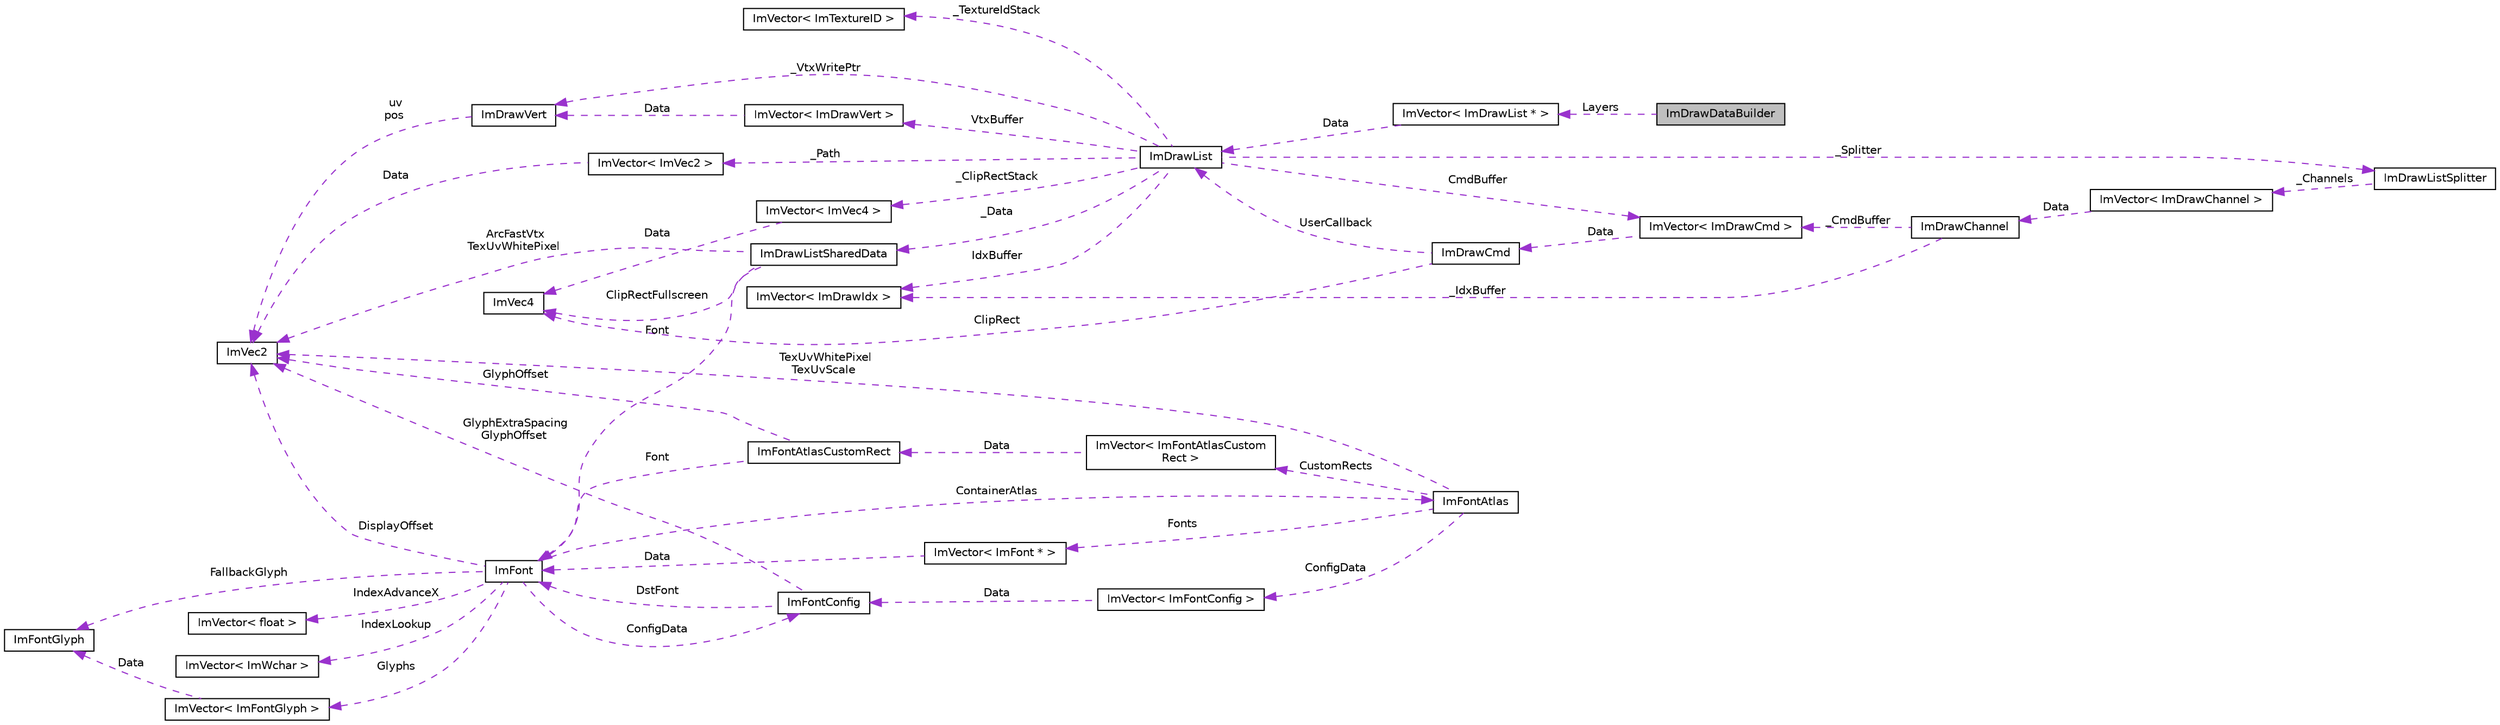 digraph "ImDrawDataBuilder"
{
 // LATEX_PDF_SIZE
  edge [fontname="Helvetica",fontsize="10",labelfontname="Helvetica",labelfontsize="10"];
  node [fontname="Helvetica",fontsize="10",shape=record];
  rankdir="LR";
  Node1 [label="ImDrawDataBuilder",height=0.2,width=0.4,color="black", fillcolor="grey75", style="filled", fontcolor="black",tooltip=" "];
  Node2 -> Node1 [dir="back",color="darkorchid3",fontsize="10",style="dashed",label=" Layers" ,fontname="Helvetica"];
  Node2 [label="ImVector\< ImDrawList * \>",height=0.2,width=0.4,color="black", fillcolor="white", style="filled",URL="$struct_im_vector.html",tooltip=" "];
  Node3 -> Node2 [dir="back",color="darkorchid3",fontsize="10",style="dashed",label=" Data" ,fontname="Helvetica"];
  Node3 [label="ImDrawList",height=0.2,width=0.4,color="black", fillcolor="white", style="filled",URL="$struct_im_draw_list.html",tooltip=" "];
  Node4 -> Node3 [dir="back",color="darkorchid3",fontsize="10",style="dashed",label=" _ClipRectStack" ,fontname="Helvetica"];
  Node4 [label="ImVector\< ImVec4 \>",height=0.2,width=0.4,color="black", fillcolor="white", style="filled",URL="$struct_im_vector.html",tooltip=" "];
  Node5 -> Node4 [dir="back",color="darkorchid3",fontsize="10",style="dashed",label=" Data" ,fontname="Helvetica"];
  Node5 [label="ImVec4",height=0.2,width=0.4,color="black", fillcolor="white", style="filled",URL="$struct_im_vec4.html",tooltip=" "];
  Node6 -> Node3 [dir="back",color="darkorchid3",fontsize="10",style="dashed",label=" VtxBuffer" ,fontname="Helvetica"];
  Node6 [label="ImVector\< ImDrawVert \>",height=0.2,width=0.4,color="black", fillcolor="white", style="filled",URL="$struct_im_vector.html",tooltip=" "];
  Node7 -> Node6 [dir="back",color="darkorchid3",fontsize="10",style="dashed",label=" Data" ,fontname="Helvetica"];
  Node7 [label="ImDrawVert",height=0.2,width=0.4,color="black", fillcolor="white", style="filled",URL="$struct_im_draw_vert.html",tooltip=" "];
  Node8 -> Node7 [dir="back",color="darkorchid3",fontsize="10",style="dashed",label=" uv\npos" ,fontname="Helvetica"];
  Node8 [label="ImVec2",height=0.2,width=0.4,color="black", fillcolor="white", style="filled",URL="$struct_im_vec2.html",tooltip=" "];
  Node9 -> Node3 [dir="back",color="darkorchid3",fontsize="10",style="dashed",label=" _Path" ,fontname="Helvetica"];
  Node9 [label="ImVector\< ImVec2 \>",height=0.2,width=0.4,color="black", fillcolor="white", style="filled",URL="$struct_im_vector.html",tooltip=" "];
  Node8 -> Node9 [dir="back",color="darkorchid3",fontsize="10",style="dashed",label=" Data" ,fontname="Helvetica"];
  Node10 -> Node3 [dir="back",color="darkorchid3",fontsize="10",style="dashed",label=" _Data" ,fontname="Helvetica"];
  Node10 [label="ImDrawListSharedData",height=0.2,width=0.4,color="black", fillcolor="white", style="filled",URL="$struct_im_draw_list_shared_data.html",tooltip=" "];
  Node8 -> Node10 [dir="back",color="darkorchid3",fontsize="10",style="dashed",label=" ArcFastVtx\nTexUvWhitePixel" ,fontname="Helvetica"];
  Node5 -> Node10 [dir="back",color="darkorchid3",fontsize="10",style="dashed",label=" ClipRectFullscreen" ,fontname="Helvetica"];
  Node11 -> Node10 [dir="back",color="darkorchid3",fontsize="10",style="dashed",label=" Font" ,fontname="Helvetica"];
  Node11 [label="ImFont",height=0.2,width=0.4,color="black", fillcolor="white", style="filled",URL="$struct_im_font.html",tooltip=" "];
  Node12 -> Node11 [dir="back",color="darkorchid3",fontsize="10",style="dashed",label=" Glyphs" ,fontname="Helvetica"];
  Node12 [label="ImVector\< ImFontGlyph \>",height=0.2,width=0.4,color="black", fillcolor="white", style="filled",URL="$struct_im_vector.html",tooltip=" "];
  Node13 -> Node12 [dir="back",color="darkorchid3",fontsize="10",style="dashed",label=" Data" ,fontname="Helvetica"];
  Node13 [label="ImFontGlyph",height=0.2,width=0.4,color="black", fillcolor="white", style="filled",URL="$struct_im_font_glyph.html",tooltip=" "];
  Node8 -> Node11 [dir="back",color="darkorchid3",fontsize="10",style="dashed",label=" DisplayOffset" ,fontname="Helvetica"];
  Node14 -> Node11 [dir="back",color="darkorchid3",fontsize="10",style="dashed",label=" ConfigData" ,fontname="Helvetica"];
  Node14 [label="ImFontConfig",height=0.2,width=0.4,color="black", fillcolor="white", style="filled",URL="$struct_im_font_config.html",tooltip=" "];
  Node8 -> Node14 [dir="back",color="darkorchid3",fontsize="10",style="dashed",label=" GlyphExtraSpacing\nGlyphOffset" ,fontname="Helvetica"];
  Node11 -> Node14 [dir="back",color="darkorchid3",fontsize="10",style="dashed",label=" DstFont" ,fontname="Helvetica"];
  Node13 -> Node11 [dir="back",color="darkorchid3",fontsize="10",style="dashed",label=" FallbackGlyph" ,fontname="Helvetica"];
  Node15 -> Node11 [dir="back",color="darkorchid3",fontsize="10",style="dashed",label=" ContainerAtlas" ,fontname="Helvetica"];
  Node15 [label="ImFontAtlas",height=0.2,width=0.4,color="black", fillcolor="white", style="filled",URL="$struct_im_font_atlas.html",tooltip=" "];
  Node16 -> Node15 [dir="back",color="darkorchid3",fontsize="10",style="dashed",label=" Fonts" ,fontname="Helvetica"];
  Node16 [label="ImVector\< ImFont * \>",height=0.2,width=0.4,color="black", fillcolor="white", style="filled",URL="$struct_im_vector.html",tooltip=" "];
  Node11 -> Node16 [dir="back",color="darkorchid3",fontsize="10",style="dashed",label=" Data" ,fontname="Helvetica"];
  Node8 -> Node15 [dir="back",color="darkorchid3",fontsize="10",style="dashed",label=" TexUvWhitePixel\nTexUvScale" ,fontname="Helvetica"];
  Node17 -> Node15 [dir="back",color="darkorchid3",fontsize="10",style="dashed",label=" ConfigData" ,fontname="Helvetica"];
  Node17 [label="ImVector\< ImFontConfig \>",height=0.2,width=0.4,color="black", fillcolor="white", style="filled",URL="$struct_im_vector.html",tooltip=" "];
  Node14 -> Node17 [dir="back",color="darkorchid3",fontsize="10",style="dashed",label=" Data" ,fontname="Helvetica"];
  Node18 -> Node15 [dir="back",color="darkorchid3",fontsize="10",style="dashed",label=" CustomRects" ,fontname="Helvetica"];
  Node18 [label="ImVector\< ImFontAtlasCustom\lRect \>",height=0.2,width=0.4,color="black", fillcolor="white", style="filled",URL="$struct_im_vector.html",tooltip=" "];
  Node19 -> Node18 [dir="back",color="darkorchid3",fontsize="10",style="dashed",label=" Data" ,fontname="Helvetica"];
  Node19 [label="ImFontAtlasCustomRect",height=0.2,width=0.4,color="black", fillcolor="white", style="filled",URL="$struct_im_font_atlas_custom_rect.html",tooltip=" "];
  Node8 -> Node19 [dir="back",color="darkorchid3",fontsize="10",style="dashed",label=" GlyphOffset" ,fontname="Helvetica"];
  Node11 -> Node19 [dir="back",color="darkorchid3",fontsize="10",style="dashed",label=" Font" ,fontname="Helvetica"];
  Node20 -> Node11 [dir="back",color="darkorchid3",fontsize="10",style="dashed",label=" IndexAdvanceX" ,fontname="Helvetica"];
  Node20 [label="ImVector\< float \>",height=0.2,width=0.4,color="black", fillcolor="white", style="filled",URL="$struct_im_vector.html",tooltip=" "];
  Node21 -> Node11 [dir="back",color="darkorchid3",fontsize="10",style="dashed",label=" IndexLookup" ,fontname="Helvetica"];
  Node21 [label="ImVector\< ImWchar \>",height=0.2,width=0.4,color="black", fillcolor="white", style="filled",URL="$struct_im_vector.html",tooltip=" "];
  Node7 -> Node3 [dir="back",color="darkorchid3",fontsize="10",style="dashed",label=" _VtxWritePtr" ,fontname="Helvetica"];
  Node22 -> Node3 [dir="back",color="darkorchid3",fontsize="10",style="dashed",label=" CmdBuffer" ,fontname="Helvetica"];
  Node22 [label="ImVector\< ImDrawCmd \>",height=0.2,width=0.4,color="black", fillcolor="white", style="filled",URL="$struct_im_vector.html",tooltip=" "];
  Node23 -> Node22 [dir="back",color="darkorchid3",fontsize="10",style="dashed",label=" Data" ,fontname="Helvetica"];
  Node23 [label="ImDrawCmd",height=0.2,width=0.4,color="black", fillcolor="white", style="filled",URL="$struct_im_draw_cmd.html",tooltip=" "];
  Node5 -> Node23 [dir="back",color="darkorchid3",fontsize="10",style="dashed",label=" ClipRect" ,fontname="Helvetica"];
  Node3 -> Node23 [dir="back",color="darkorchid3",fontsize="10",style="dashed",label=" UserCallback" ,fontname="Helvetica"];
  Node24 -> Node3 [dir="back",color="darkorchid3",fontsize="10",style="dashed",label=" _Splitter" ,fontname="Helvetica"];
  Node24 [label="ImDrawListSplitter",height=0.2,width=0.4,color="black", fillcolor="white", style="filled",URL="$struct_im_draw_list_splitter.html",tooltip=" "];
  Node25 -> Node24 [dir="back",color="darkorchid3",fontsize="10",style="dashed",label=" _Channels" ,fontname="Helvetica"];
  Node25 [label="ImVector\< ImDrawChannel \>",height=0.2,width=0.4,color="black", fillcolor="white", style="filled",URL="$struct_im_vector.html",tooltip=" "];
  Node26 -> Node25 [dir="back",color="darkorchid3",fontsize="10",style="dashed",label=" Data" ,fontname="Helvetica"];
  Node26 [label="ImDrawChannel",height=0.2,width=0.4,color="black", fillcolor="white", style="filled",URL="$struct_im_draw_channel.html",tooltip=" "];
  Node22 -> Node26 [dir="back",color="darkorchid3",fontsize="10",style="dashed",label=" _CmdBuffer" ,fontname="Helvetica"];
  Node27 -> Node26 [dir="back",color="darkorchid3",fontsize="10",style="dashed",label=" _IdxBuffer" ,fontname="Helvetica"];
  Node27 [label="ImVector\< ImDrawIdx \>",height=0.2,width=0.4,color="black", fillcolor="white", style="filled",URL="$struct_im_vector.html",tooltip=" "];
  Node27 -> Node3 [dir="back",color="darkorchid3",fontsize="10",style="dashed",label=" IdxBuffer" ,fontname="Helvetica"];
  Node28 -> Node3 [dir="back",color="darkorchid3",fontsize="10",style="dashed",label=" _TextureIdStack" ,fontname="Helvetica"];
  Node28 [label="ImVector\< ImTextureID \>",height=0.2,width=0.4,color="black", fillcolor="white", style="filled",URL="$struct_im_vector.html",tooltip=" "];
}
